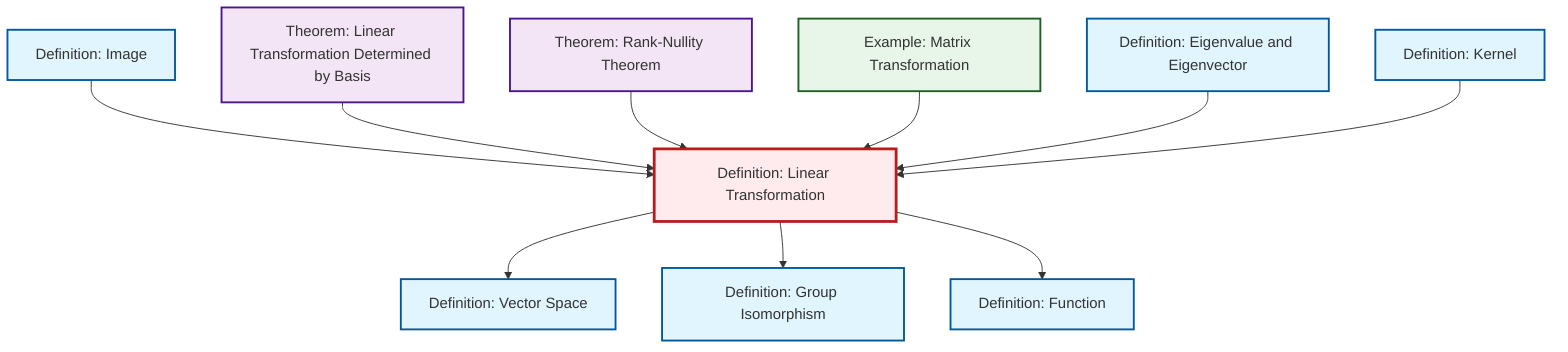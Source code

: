 graph TD
    classDef definition fill:#e1f5fe,stroke:#01579b,stroke-width:2px
    classDef theorem fill:#f3e5f5,stroke:#4a148c,stroke-width:2px
    classDef axiom fill:#fff3e0,stroke:#e65100,stroke-width:2px
    classDef example fill:#e8f5e9,stroke:#1b5e20,stroke-width:2px
    classDef current fill:#ffebee,stroke:#b71c1c,stroke-width:3px
    def-vector-space["Definition: Vector Space"]:::definition
    def-image["Definition: Image"]:::definition
    ex-matrix-transformation["Example: Matrix Transformation"]:::example
    def-function["Definition: Function"]:::definition
    thm-rank-nullity["Theorem: Rank-Nullity Theorem"]:::theorem
    def-eigenvalue-eigenvector["Definition: Eigenvalue and Eigenvector"]:::definition
    thm-linear-transformation-basis["Theorem: Linear Transformation Determined by Basis"]:::theorem
    def-linear-transformation["Definition: Linear Transformation"]:::definition
    def-isomorphism["Definition: Group Isomorphism"]:::definition
    def-kernel["Definition: Kernel"]:::definition
    def-linear-transformation --> def-vector-space
    def-image --> def-linear-transformation
    thm-linear-transformation-basis --> def-linear-transformation
    thm-rank-nullity --> def-linear-transformation
    ex-matrix-transformation --> def-linear-transformation
    def-eigenvalue-eigenvector --> def-linear-transformation
    def-kernel --> def-linear-transformation
    def-linear-transformation --> def-isomorphism
    def-linear-transformation --> def-function
    class def-linear-transformation current